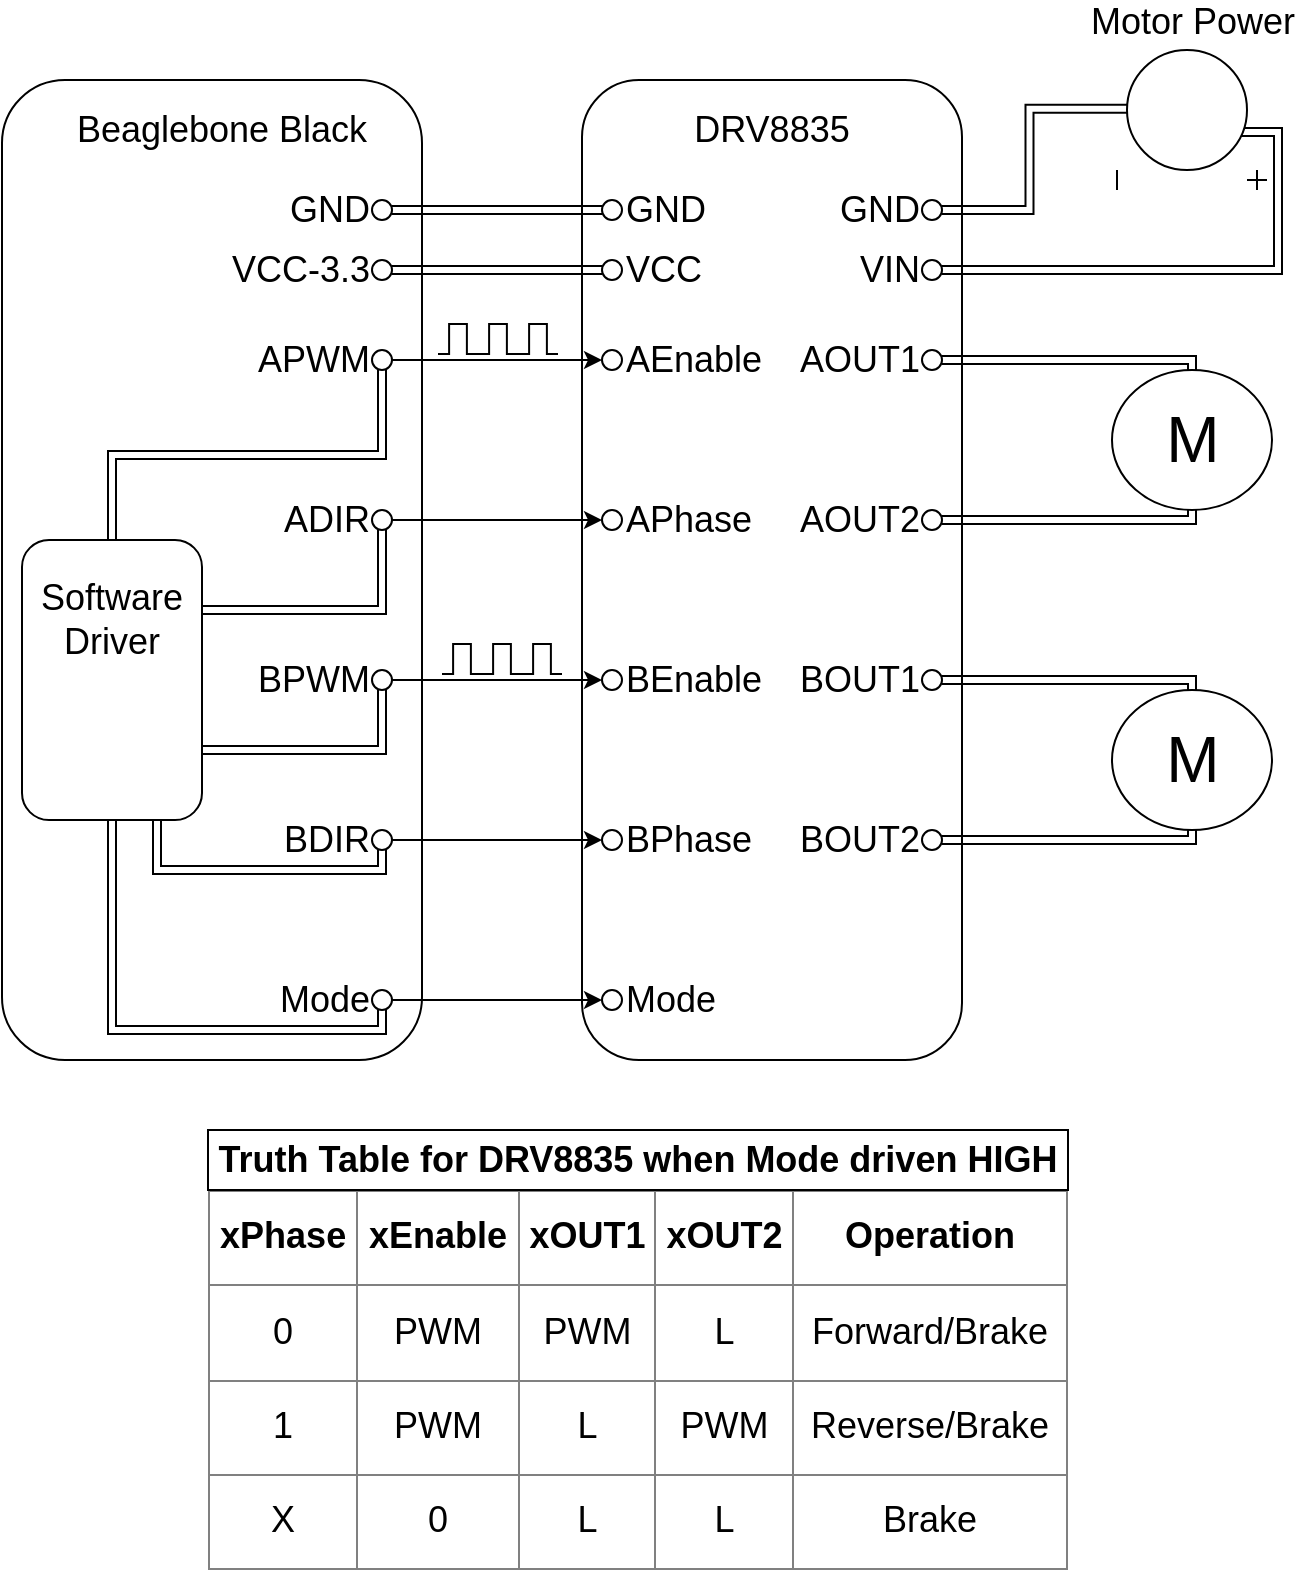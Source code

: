 <mxfile pages="2" version="11.2.8" type="device"><diagram name="Overview" id="16e2658f-23c8-b752-8be9-c03fbebb8bbe"><mxGraphModel dx="1408" dy="755" grid="1" gridSize="10" guides="1" tooltips="1" connect="1" arrows="1" fold="1" page="1" pageScale="1" pageWidth="1100" pageHeight="850" background="#ffffff" math="0" shadow="0"><root><mxCell id="0"/><mxCell id="1" parent="0"/><mxCell id="n3N3gcS-neXNBcofQQVS-1" value="" style="rounded=1;whiteSpace=wrap;html=1;" parent="1" vertex="1"><mxGeometry x="232" y="85" width="210" height="490" as="geometry"/></mxCell><mxCell id="n3N3gcS-neXNBcofQQVS-2" value="Beaglebone Black" style="text;html=1;strokeColor=none;fillColor=none;align=center;verticalAlign=middle;whiteSpace=wrap;rounded=0;fontSize=18;" parent="1" vertex="1"><mxGeometry x="262" y="95" width="160" height="30" as="geometry"/></mxCell><mxCell id="n3N3gcS-neXNBcofQQVS-3" value="APWM" style="verticalLabelPosition=middle;shadow=0;dashed=0;align=right;fillColor=#ffffff;strokeColor=#000000;html=1;verticalAlign=middle;strokeWidth=1;shape=ellipse;fontSize=18;labelPosition=left;" parent="1" vertex="1"><mxGeometry x="417" y="220" width="10" height="10" as="geometry"/></mxCell><mxCell id="n3N3gcS-neXNBcofQQVS-5" value="ADIR" style="verticalLabelPosition=middle;shadow=0;dashed=0;align=right;fillColor=#ffffff;strokeColor=#000000;html=1;verticalAlign=middle;strokeWidth=1;shape=ellipse;fontSize=18;labelPosition=left;" parent="1" vertex="1"><mxGeometry x="417" y="300" width="10" height="10" as="geometry"/></mxCell><mxCell id="n3N3gcS-neXNBcofQQVS-6" value="BPWM" style="verticalLabelPosition=middle;shadow=0;dashed=0;align=right;fillColor=#ffffff;strokeColor=#000000;html=1;verticalAlign=middle;strokeWidth=1;shape=ellipse;fontSize=18;labelPosition=left;" parent="1" vertex="1"><mxGeometry x="417" y="380" width="10" height="10" as="geometry"/></mxCell><mxCell id="n3N3gcS-neXNBcofQQVS-7" value="BDIR" style="verticalLabelPosition=middle;shadow=0;dashed=0;align=right;fillColor=#ffffff;strokeColor=#000000;html=1;verticalAlign=middle;strokeWidth=1;shape=ellipse;fontSize=18;labelPosition=left;" parent="1" vertex="1"><mxGeometry x="417" y="460" width="10" height="10" as="geometry"/></mxCell><mxCell id="n3N3gcS-neXNBcofQQVS-38" style="edgeStyle=orthogonalEdgeStyle;rounded=0;orthogonalLoop=1;jettySize=auto;html=1;exitX=0.75;exitY=1;exitDx=0;exitDy=0;entryX=0.5;entryY=1;entryDx=0;entryDy=0;fontSize=18;shape=link;" parent="1" source="n3N3gcS-neXNBcofQQVS-11" target="n3N3gcS-neXNBcofQQVS-7" edge="1"><mxGeometry relative="1" as="geometry"><Array as="points"><mxPoint x="310" y="480"/><mxPoint x="422" y="480"/></Array></mxGeometry></mxCell><mxCell id="n3N3gcS-neXNBcofQQVS-39" style="edgeStyle=orthogonalEdgeStyle;rounded=0;orthogonalLoop=1;jettySize=auto;html=1;exitX=0.5;exitY=1;exitDx=0;exitDy=0;entryX=0.5;entryY=1;entryDx=0;entryDy=0;fontSize=18;shape=link;" parent="1" source="n3N3gcS-neXNBcofQQVS-11" target="n3N3gcS-neXNBcofQQVS-15" edge="1"><mxGeometry relative="1" as="geometry"><Array as="points"><mxPoint x="287" y="560"/><mxPoint x="422" y="560"/></Array></mxGeometry></mxCell><mxCell id="n3N3gcS-neXNBcofQQVS-41" style="edgeStyle=orthogonalEdgeStyle;rounded=0;orthogonalLoop=1;jettySize=auto;html=1;exitX=1;exitY=0.25;exitDx=0;exitDy=0;entryX=0.5;entryY=1;entryDx=0;entryDy=0;fontSize=18;shape=link;" parent="1" source="n3N3gcS-neXNBcofQQVS-11" target="n3N3gcS-neXNBcofQQVS-5" edge="1"><mxGeometry relative="1" as="geometry"/></mxCell><mxCell id="n3N3gcS-neXNBcofQQVS-42" style="edgeStyle=orthogonalEdgeStyle;rounded=0;orthogonalLoop=1;jettySize=auto;html=1;exitX=1;exitY=0.75;exitDx=0;exitDy=0;entryX=0.5;entryY=1;entryDx=0;entryDy=0;fontSize=18;shape=link;" parent="1" source="n3N3gcS-neXNBcofQQVS-11" target="n3N3gcS-neXNBcofQQVS-6" edge="1"><mxGeometry relative="1" as="geometry"><Array as="points"><mxPoint x="422" y="420"/></Array></mxGeometry></mxCell><mxCell id="n3N3gcS-neXNBcofQQVS-43" style="edgeStyle=orthogonalEdgeStyle;rounded=0;orthogonalLoop=1;jettySize=auto;html=1;exitX=0.5;exitY=0;exitDx=0;exitDy=0;entryX=0.5;entryY=1;entryDx=0;entryDy=0;fontSize=18;shape=link;" parent="1" source="n3N3gcS-neXNBcofQQVS-11" target="n3N3gcS-neXNBcofQQVS-3" edge="1"><mxGeometry relative="1" as="geometry"/></mxCell><mxCell id="n3N3gcS-neXNBcofQQVS-11" value="" style="rounded=1;whiteSpace=wrap;html=1;fontSize=18;" parent="1" vertex="1"><mxGeometry x="242" y="315" width="90" height="140" as="geometry"/></mxCell><mxCell id="n3N3gcS-neXNBcofQQVS-12" value="&lt;div&gt;Software&lt;/div&gt;&lt;div&gt;Driver&lt;/div&gt;" style="text;html=1;strokeColor=none;fillColor=none;align=center;verticalAlign=middle;whiteSpace=wrap;rounded=0;fontSize=18;" parent="1" vertex="1"><mxGeometry x="252" y="330" width="70" height="50" as="geometry"/></mxCell><mxCell id="n3N3gcS-neXNBcofQQVS-14" value="" style="rounded=1;whiteSpace=wrap;html=1;fontSize=18;" parent="1" vertex="1"><mxGeometry x="522" y="85" width="190" height="490" as="geometry"/></mxCell><mxCell id="n3N3gcS-neXNBcofQQVS-37" style="edgeStyle=orthogonalEdgeStyle;rounded=0;orthogonalLoop=1;jettySize=auto;html=1;exitX=1;exitY=0.5;exitDx=0;exitDy=0;entryX=0;entryY=0.5;entryDx=0;entryDy=0;fontSize=18;" parent="1" source="n3N3gcS-neXNBcofQQVS-15" target="n3N3gcS-neXNBcofQQVS-20" edge="1"><mxGeometry relative="1" as="geometry"/></mxCell><mxCell id="n3N3gcS-neXNBcofQQVS-15" value="Mode " style="verticalLabelPosition=middle;shadow=0;dashed=0;align=right;fillColor=#ffffff;strokeColor=#000000;html=1;verticalAlign=middle;strokeWidth=1;shape=ellipse;fontSize=18;labelPosition=left;" parent="1" vertex="1"><mxGeometry x="417" y="540" width="10" height="10" as="geometry"/></mxCell><mxCell id="n3N3gcS-neXNBcofQQVS-16" value="AEnable" style="verticalLabelPosition=middle;shadow=0;dashed=0;align=left;fillColor=#ffffff;strokeColor=#000000;html=1;verticalAlign=middle;strokeWidth=1;shape=ellipse;fontSize=18;labelPosition=right;" parent="1" vertex="1"><mxGeometry x="532" y="220" width="10" height="10" as="geometry"/></mxCell><mxCell id="n3N3gcS-neXNBcofQQVS-17" value="APhase" style="verticalLabelPosition=middle;shadow=0;dashed=0;align=left;fillColor=#ffffff;strokeColor=#000000;html=1;verticalAlign=middle;strokeWidth=1;shape=ellipse;fontSize=18;labelPosition=right;" parent="1" vertex="1"><mxGeometry x="532" y="300" width="10" height="10" as="geometry"/></mxCell><mxCell id="n3N3gcS-neXNBcofQQVS-18" value="BEnable" style="verticalLabelPosition=middle;shadow=0;dashed=0;align=left;fillColor=#ffffff;strokeColor=#000000;html=1;verticalAlign=middle;strokeWidth=1;shape=ellipse;fontSize=18;labelPosition=right;" parent="1" vertex="1"><mxGeometry x="532" y="380" width="10" height="10" as="geometry"/></mxCell><mxCell id="n3N3gcS-neXNBcofQQVS-19" value="BPhase" style="verticalLabelPosition=middle;shadow=0;dashed=0;align=left;fillColor=#ffffff;strokeColor=#000000;html=1;verticalAlign=middle;strokeWidth=1;shape=ellipse;fontSize=18;labelPosition=right;" parent="1" vertex="1"><mxGeometry x="532" y="460" width="10" height="10" as="geometry"/></mxCell><mxCell id="n3N3gcS-neXNBcofQQVS-20" value="Mode" style="verticalLabelPosition=middle;shadow=0;dashed=0;align=left;fillColor=#ffffff;strokeColor=#000000;html=1;verticalAlign=middle;strokeWidth=1;shape=ellipse;fontSize=18;labelPosition=right;" parent="1" vertex="1"><mxGeometry x="532" y="540" width="10" height="10" as="geometry"/></mxCell><mxCell id="n3N3gcS-neXNBcofQQVS-21" value="AOUT1" style="verticalLabelPosition=middle;shadow=0;dashed=0;align=right;fillColor=#ffffff;strokeColor=#000000;html=1;verticalAlign=middle;strokeWidth=1;shape=ellipse;fontSize=18;labelPosition=left;" parent="1" vertex="1"><mxGeometry x="692" y="220" width="10" height="10" as="geometry"/></mxCell><mxCell id="n3N3gcS-neXNBcofQQVS-22" value="AOUT2" style="verticalLabelPosition=middle;shadow=0;dashed=0;align=right;fillColor=#ffffff;strokeColor=#000000;html=1;verticalAlign=middle;strokeWidth=1;shape=ellipse;fontSize=18;labelPosition=left;" parent="1" vertex="1"><mxGeometry x="692" y="300" width="10" height="10" as="geometry"/></mxCell><mxCell id="n3N3gcS-neXNBcofQQVS-23" value="BOUT1" style="verticalLabelPosition=middle;shadow=0;dashed=0;align=right;fillColor=#ffffff;strokeColor=#000000;html=1;verticalAlign=middle;strokeWidth=1;shape=ellipse;fontSize=18;labelPosition=left;" parent="1" vertex="1"><mxGeometry x="692" y="380" width="10" height="10" as="geometry"/></mxCell><mxCell id="n3N3gcS-neXNBcofQQVS-24" value="BOUT2" style="verticalLabelPosition=middle;shadow=0;dashed=0;align=right;fillColor=#ffffff;strokeColor=#000000;html=1;verticalAlign=middle;strokeWidth=1;shape=ellipse;fontSize=18;labelPosition=left;" parent="1" vertex="1"><mxGeometry x="692" y="460" width="10" height="10" as="geometry"/></mxCell><mxCell id="n3N3gcS-neXNBcofQQVS-33" style="edgeStyle=orthogonalEdgeStyle;rounded=0;orthogonalLoop=1;jettySize=auto;html=1;exitX=1;exitY=0.5;exitDx=0;exitDy=0;entryX=0;entryY=0.5;entryDx=0;entryDy=0;fontSize=18;" parent="1" source="n3N3gcS-neXNBcofQQVS-5" target="n3N3gcS-neXNBcofQQVS-17" edge="1"><mxGeometry relative="1" as="geometry"/></mxCell><mxCell id="n3N3gcS-neXNBcofQQVS-34" style="edgeStyle=orthogonalEdgeStyle;rounded=0;orthogonalLoop=1;jettySize=auto;html=1;exitX=1;exitY=0.5;exitDx=0;exitDy=0;entryX=0;entryY=0.5;entryDx=0;entryDy=0;fontSize=18;" parent="1" source="n3N3gcS-neXNBcofQQVS-3" target="n3N3gcS-neXNBcofQQVS-16" edge="1"><mxGeometry relative="1" as="geometry"/></mxCell><mxCell id="n3N3gcS-neXNBcofQQVS-35" style="edgeStyle=orthogonalEdgeStyle;rounded=0;orthogonalLoop=1;jettySize=auto;html=1;exitX=1;exitY=0.5;exitDx=0;exitDy=0;entryX=0;entryY=0.5;entryDx=0;entryDy=0;fontSize=18;" parent="1" source="n3N3gcS-neXNBcofQQVS-6" target="n3N3gcS-neXNBcofQQVS-18" edge="1"><mxGeometry relative="1" as="geometry"/></mxCell><mxCell id="n3N3gcS-neXNBcofQQVS-36" style="edgeStyle=orthogonalEdgeStyle;rounded=0;orthogonalLoop=1;jettySize=auto;html=1;exitX=1;exitY=0.5;exitDx=0;exitDy=0;entryX=0;entryY=0.5;entryDx=0;entryDy=0;fontSize=18;" parent="1" source="n3N3gcS-neXNBcofQQVS-7" target="n3N3gcS-neXNBcofQQVS-19" edge="1"><mxGeometry relative="1" as="geometry"/></mxCell><mxCell id="n3N3gcS-neXNBcofQQVS-71" style="edgeStyle=orthogonalEdgeStyle;shape=link;rounded=0;orthogonalLoop=1;jettySize=auto;html=1;exitX=1;exitY=0.5;exitDx=0;exitDy=0;entryX=0;entryY=0.5;entryDx=0;entryDy=0;fontSize=18;" parent="1" source="n3N3gcS-neXNBcofQQVS-48" target="n3N3gcS-neXNBcofQQVS-53" edge="1"><mxGeometry relative="1" as="geometry"/></mxCell><mxCell id="n3N3gcS-neXNBcofQQVS-48" value="VCC-3.3" style="verticalLabelPosition=middle;shadow=0;dashed=0;align=right;fillColor=#ffffff;strokeColor=#000000;html=1;verticalAlign=middle;strokeWidth=1;shape=ellipse;fontSize=18;labelPosition=left;" parent="1" vertex="1"><mxGeometry x="417" y="175" width="10" height="10" as="geometry"/></mxCell><mxCell id="n3N3gcS-neXNBcofQQVS-53" value="VCC" style="verticalLabelPosition=middle;shadow=0;dashed=0;align=left;fillColor=#ffffff;strokeColor=#000000;html=1;verticalAlign=middle;strokeWidth=1;shape=ellipse;fontSize=18;labelPosition=right;" parent="1" vertex="1"><mxGeometry x="532" y="175" width="10" height="10" as="geometry"/></mxCell><mxCell id="n3N3gcS-neXNBcofQQVS-70" style="edgeStyle=orthogonalEdgeStyle;shape=link;rounded=0;orthogonalLoop=1;jettySize=auto;html=1;exitX=1;exitY=0.5;exitDx=0;exitDy=0;entryX=0;entryY=0.5;entryDx=0;entryDy=0;fontSize=18;" parent="1" source="n3N3gcS-neXNBcofQQVS-49" target="n3N3gcS-neXNBcofQQVS-51" edge="1"><mxGeometry relative="1" as="geometry"/></mxCell><mxCell id="n3N3gcS-neXNBcofQQVS-49" value="GND" style="verticalLabelPosition=middle;shadow=0;dashed=0;align=right;fillColor=#ffffff;strokeColor=#000000;html=1;verticalAlign=middle;strokeWidth=1;shape=ellipse;fontSize=18;labelPosition=left;" parent="1" vertex="1"><mxGeometry x="417" y="145" width="10" height="10" as="geometry"/></mxCell><mxCell id="n3N3gcS-neXNBcofQQVS-51" value="GND" style="verticalLabelPosition=middle;shadow=0;dashed=0;align=left;fillColor=#ffffff;strokeColor=#000000;html=1;verticalAlign=middle;strokeWidth=1;shape=ellipse;fontSize=18;labelPosition=right;" parent="1" vertex="1"><mxGeometry x="532" y="145" width="10" height="10" as="geometry"/></mxCell><mxCell id="n3N3gcS-neXNBcofQQVS-55" value="DRV8835" style="text;html=1;strokeColor=none;fillColor=none;align=center;verticalAlign=middle;whiteSpace=wrap;rounded=0;fontSize=18;" parent="1" vertex="1"><mxGeometry x="542" y="100" width="150" height="20" as="geometry"/></mxCell><mxCell id="n3N3gcS-neXNBcofQQVS-58" value="VIN" style="verticalLabelPosition=middle;shadow=0;dashed=0;align=right;fillColor=#ffffff;strokeColor=#000000;html=1;verticalAlign=middle;strokeWidth=1;shape=ellipse;fontSize=18;labelPosition=left;" parent="1" vertex="1"><mxGeometry x="692" y="175" width="10" height="10" as="geometry"/></mxCell><mxCell id="n3N3gcS-neXNBcofQQVS-59" value="GND" style="verticalLabelPosition=middle;shadow=0;dashed=0;align=right;fillColor=#ffffff;strokeColor=#000000;html=1;verticalAlign=middle;strokeWidth=1;shape=ellipse;fontSize=18;labelPosition=left;" parent="1" vertex="1"><mxGeometry x="692" y="145" width="10" height="10" as="geometry"/></mxCell><mxCell id="n3N3gcS-neXNBcofQQVS-81" style="edgeStyle=orthogonalEdgeStyle;shape=link;rounded=0;orthogonalLoop=1;jettySize=auto;html=1;exitX=0.58;exitY=0.135;exitDx=0;exitDy=0;exitPerimeter=0;entryX=1;entryY=0.5;entryDx=0;entryDy=0;fontSize=18;" parent="1" source="n3N3gcS-neXNBcofQQVS-63" target="n3N3gcS-neXNBcofQQVS-59" edge="1"><mxGeometry relative="1" as="geometry"/></mxCell><mxCell id="n3N3gcS-neXNBcofQQVS-82" style="edgeStyle=orthogonalEdgeStyle;shape=link;rounded=0;orthogonalLoop=1;jettySize=auto;html=1;exitX=0.571;exitY=0.727;exitDx=0;exitDy=0;exitPerimeter=0;entryX=1;entryY=0.5;entryDx=0;entryDy=0;fontSize=18;" parent="1" source="n3N3gcS-neXNBcofQQVS-63" target="n3N3gcS-neXNBcofQQVS-58" edge="1"><mxGeometry relative="1" as="geometry"><Array as="points"><mxPoint x="844" y="111"/><mxPoint x="870" y="111"/><mxPoint x="870" y="180"/></Array></mxGeometry></mxCell><mxCell id="n3N3gcS-neXNBcofQQVS-63" value="Motor Power" style="pointerEvents=1;verticalLabelPosition=top;shadow=0;dashed=0;align=center;fillColor=#ffffff;html=1;verticalAlign=bottom;strokeWidth=1;shape=mxgraph.electrical.signal_sources.dc_source_1;fontSize=18;labelPosition=center;flipH=0;flipV=1;direction=south;" parent="1" vertex="1"><mxGeometry x="789.5" y="70" width="75" height="70" as="geometry"/></mxCell><mxCell id="n3N3gcS-neXNBcofQQVS-73" style="edgeStyle=orthogonalEdgeStyle;shape=link;rounded=0;orthogonalLoop=1;jettySize=auto;html=1;exitX=0.5;exitY=1;exitDx=0;exitDy=0;entryX=1;entryY=0.5;entryDx=0;entryDy=0;fontSize=18;" parent="1" source="n3N3gcS-neXNBcofQQVS-72" target="n3N3gcS-neXNBcofQQVS-22" edge="1"><mxGeometry relative="1" as="geometry"><Array as="points"><mxPoint x="792" y="305"/><mxPoint x="792" y="305"/></Array></mxGeometry></mxCell><mxCell id="n3N3gcS-neXNBcofQQVS-74" style="edgeStyle=orthogonalEdgeStyle;shape=link;rounded=0;orthogonalLoop=1;jettySize=auto;html=1;exitX=0.5;exitY=0;exitDx=0;exitDy=0;entryX=1;entryY=0.5;entryDx=0;entryDy=0;fontSize=18;" parent="1" source="n3N3gcS-neXNBcofQQVS-72" target="n3N3gcS-neXNBcofQQVS-21" edge="1"><mxGeometry relative="1" as="geometry"><Array as="points"><mxPoint x="827" y="225"/></Array></mxGeometry></mxCell><mxCell id="n3N3gcS-neXNBcofQQVS-72" value="M" style="verticalLabelPosition=middle;shadow=0;dashed=0;align=center;fillColor=#ffffff;html=1;verticalAlign=middle;strokeWidth=1;shape=ellipse;fontSize=32;fontColor=#000000;perimeter=ellipsePerimeter;" parent="1" vertex="1"><mxGeometry x="787" y="230" width="80" height="70" as="geometry"/></mxCell><mxCell id="n3N3gcS-neXNBcofQQVS-76" style="edgeStyle=orthogonalEdgeStyle;shape=link;rounded=0;orthogonalLoop=1;jettySize=auto;html=1;exitX=0.5;exitY=0;exitDx=0;exitDy=0;entryX=1;entryY=0.5;entryDx=0;entryDy=0;fontSize=18;" parent="1" source="n3N3gcS-neXNBcofQQVS-75" target="n3N3gcS-neXNBcofQQVS-23" edge="1"><mxGeometry relative="1" as="geometry"><Array as="points"><mxPoint x="782" y="385"/><mxPoint x="782" y="385"/></Array></mxGeometry></mxCell><mxCell id="n3N3gcS-neXNBcofQQVS-77" style="edgeStyle=orthogonalEdgeStyle;shape=link;rounded=0;orthogonalLoop=1;jettySize=auto;html=1;exitX=0.5;exitY=1;exitDx=0;exitDy=0;entryX=1;entryY=0.5;entryDx=0;entryDy=0;fontSize=18;" parent="1" source="n3N3gcS-neXNBcofQQVS-75" target="n3N3gcS-neXNBcofQQVS-24" edge="1"><mxGeometry relative="1" as="geometry"><Array as="points"><mxPoint x="827" y="465"/></Array></mxGeometry></mxCell><mxCell id="n3N3gcS-neXNBcofQQVS-75" value="M" style="verticalLabelPosition=middle;shadow=0;dashed=0;align=center;fillColor=#ffffff;html=1;verticalAlign=middle;strokeWidth=1;shape=ellipse;fontSize=32;fontColor=#000000;perimeter=ellipsePerimeter;" parent="1" vertex="1"><mxGeometry x="787" y="390" width="80" height="70" as="geometry"/></mxCell><mxCell id="n3N3gcS-neXNBcofQQVS-79" value="&lt;table style=&quot;width: 100% ; height: 100% ; border-collapse: collapse&quot; width=&quot;100%&quot; border=&quot;1&quot;&gt;&lt;tbody&gt;&lt;tr&gt;&lt;td align=&quot;center&quot;&gt;&lt;b&gt;xPhase&lt;br&gt;&lt;/b&gt;&lt;/td&gt;&lt;td align=&quot;center&quot;&gt;&lt;b&gt;xEnable&lt;/b&gt;&lt;/td&gt;&lt;td align=&quot;center&quot;&gt;&lt;b&gt;xOUT1&lt;/b&gt;&lt;/td&gt;&lt;td align=&quot;center&quot;&gt;&lt;b&gt;xOUT2&lt;br&gt;&lt;/b&gt;&lt;/td&gt;&lt;td align=&quot;center&quot;&gt;&lt;b&gt;Operation&lt;br&gt;&lt;/b&gt;&lt;/td&gt;&lt;/tr&gt;&lt;tr&gt;&lt;td align=&quot;center&quot;&gt;0&lt;/td&gt;&lt;td align=&quot;center&quot;&gt;PWM&lt;br&gt;&lt;/td&gt;&lt;td align=&quot;center&quot;&gt;PWM&lt;/td&gt;&lt;td align=&quot;center&quot;&gt;L&lt;br&gt;&lt;/td&gt;&lt;td align=&quot;center&quot;&gt;Forward/Brake&lt;br&gt;&lt;/td&gt;&lt;/tr&gt;&lt;tr&gt;&lt;td align=&quot;center&quot;&gt;1&lt;/td&gt;&lt;td align=&quot;center&quot;&gt;PWM&lt;br&gt;&lt;/td&gt;&lt;td align=&quot;center&quot;&gt;L&lt;/td&gt;&lt;td align=&quot;center&quot;&gt;PWM&lt;br&gt;&lt;/td&gt;&lt;td align=&quot;center&quot;&gt;Reverse/Brake&lt;br&gt;&lt;/td&gt;&lt;/tr&gt;&lt;tr&gt;&lt;td align=&quot;center&quot;&gt;X&lt;br&gt;&lt;/td&gt;&lt;td align=&quot;center&quot;&gt;0&lt;br&gt;&lt;/td&gt;&lt;td align=&quot;center&quot;&gt;L&lt;br&gt;&lt;/td&gt;&lt;td align=&quot;center&quot;&gt;L&lt;br&gt;&lt;/td&gt;&lt;td align=&quot;center&quot;&gt;Brake&lt;br&gt;&lt;/td&gt;&lt;/tr&gt;&lt;/tbody&gt;&lt;/table&gt;" style="text;html=1;strokeColor=none;fillColor=none;overflow=fill;fontSize=18;" parent="1" vertex="1"><mxGeometry x="335" y="640" width="430" height="190" as="geometry"/></mxCell><mxCell id="n3N3gcS-neXNBcofQQVS-80" value="Truth Table for DRV8835 when Mode driven HIGH" style="rounded=0;whiteSpace=wrap;html=1;fontSize=18;fontStyle=1" parent="1" vertex="1"><mxGeometry x="335" y="610" width="430" height="30" as="geometry"/></mxCell><mxCell id="DqoRCkYPFnmO6ZFLMasQ-1" value="" style="pointerEvents=1;verticalLabelPosition=bottom;shadow=0;dashed=0;align=center;fillColor=#ffffff;html=1;verticalAlign=top;strokeWidth=1;shape=mxgraph.electrical.waveforms.pulse_1;fontSize=18;fontColor=none;" parent="1" vertex="1"><mxGeometry x="450" y="207" width="20" height="15" as="geometry"/></mxCell><mxCell id="DqoRCkYPFnmO6ZFLMasQ-2" value="" style="pointerEvents=1;verticalLabelPosition=bottom;shadow=0;dashed=0;align=center;fillColor=#ffffff;html=1;verticalAlign=top;strokeWidth=1;shape=mxgraph.electrical.waveforms.pulse_1;fontSize=18;fontColor=none;" parent="1" vertex="1"><mxGeometry x="490" y="207" width="20" height="15" as="geometry"/></mxCell><mxCell id="DqoRCkYPFnmO6ZFLMasQ-5" value="" style="pointerEvents=1;verticalLabelPosition=bottom;shadow=0;dashed=0;align=center;fillColor=#ffffff;html=1;verticalAlign=top;strokeWidth=1;shape=mxgraph.electrical.waveforms.pulse_1;fontSize=18;fontColor=none;" parent="1" vertex="1"><mxGeometry x="470" y="207" width="20" height="15" as="geometry"/></mxCell><mxCell id="DqoRCkYPFnmO6ZFLMasQ-12" value="" style="pointerEvents=1;verticalLabelPosition=bottom;shadow=0;dashed=0;align=center;fillColor=#ffffff;html=1;verticalAlign=top;strokeWidth=1;shape=mxgraph.electrical.waveforms.pulse_1;fontSize=18;fontColor=none;" parent="1" vertex="1"><mxGeometry x="452" y="367" width="20" height="15" as="geometry"/></mxCell><mxCell id="DqoRCkYPFnmO6ZFLMasQ-13" value="" style="pointerEvents=1;verticalLabelPosition=bottom;shadow=0;dashed=0;align=center;fillColor=#ffffff;html=1;verticalAlign=top;strokeWidth=1;shape=mxgraph.electrical.waveforms.pulse_1;fontSize=18;fontColor=none;" parent="1" vertex="1"><mxGeometry x="492" y="367" width="20" height="15" as="geometry"/></mxCell><mxCell id="DqoRCkYPFnmO6ZFLMasQ-14" value="" style="pointerEvents=1;verticalLabelPosition=bottom;shadow=0;dashed=0;align=center;fillColor=#ffffff;html=1;verticalAlign=top;strokeWidth=1;shape=mxgraph.electrical.waveforms.pulse_1;fontSize=18;fontColor=none;" parent="1" vertex="1"><mxGeometry x="472" y="367" width="20" height="15" as="geometry"/></mxCell></root></mxGraphModel></diagram><diagram id="1Nqbom88f4m4B3IgkxSB" name="Software-Driver"><mxGraphModel dx="1408" dy="755" grid="1" gridSize="10" guides="1" tooltips="1" connect="1" arrows="1" fold="1" page="1" pageScale="1" pageWidth="850" pageHeight="1100" math="0" shadow="0"><root><mxCell id="w_u8c4IGcjK1e_xS44us-0"/><mxCell id="w_u8c4IGcjK1e_xS44us-1" parent="w_u8c4IGcjK1e_xS44us-0"/><mxCell id="w_u8c4IGcjK1e_xS44us-17" value="peripherals" style="shape=folder;fontStyle=1;spacingTop=10;tabWidth=40;tabHeight=14;tabPosition=left;html=1;fontSize=18;align=left;verticalAlign=top;" vertex="1" parent="w_u8c4IGcjK1e_xS44us-1"><mxGeometry x="100" y="90" width="650" height="360" as="geometry"/></mxCell><mxCell id="w_u8c4IGcjK1e_xS44us-3" value="DCMotor" style="swimlane;fontStyle=1;align=center;verticalAlign=middle;childLayout=stackLayout;horizontal=1;startSize=26;horizontalStack=0;resizeParent=1;resizeParentMax=0;resizeLast=0;collapsible=1;marginBottom=0;fontSize=18;" vertex="1" parent="w_u8c4IGcjK1e_xS44us-1"><mxGeometry x="120" y="146" width="280" height="114" as="geometry"><mxRectangle x="90" y="200" width="100" height="30" as="alternateBounds"/></mxGeometry></mxCell><mxCell id="w_u8c4IGcjK1e_xS44us-4" value="+ channel: GPIO pin&#xA;+ select: GPIO pin&#xA;+ map: Duty Cycle dict&#xA;" style="text;strokeColor=none;fillColor=none;align=left;verticalAlign=top;spacingLeft=4;spacingRight=4;overflow=hidden;rotatable=0;points=[[0,0.5],[1,0.5]];portConstraint=eastwest;" vertex="1" parent="w_u8c4IGcjK1e_xS44us-3"><mxGeometry y="26" width="280" height="54" as="geometry"/></mxCell><mxCell id="w_u8c4IGcjK1e_xS44us-5" value="" style="line;strokeWidth=1;fillColor=none;align=left;verticalAlign=middle;spacingTop=-1;spacingLeft=3;spacingRight=3;rotatable=0;labelPosition=right;points=[];portConstraint=eastwest;" vertex="1" parent="w_u8c4IGcjK1e_xS44us-3"><mxGeometry y="80" width="280" height="8" as="geometry"/></mxCell><mxCell id="w_u8c4IGcjK1e_xS44us-6" value="+ set_speed(MotorSpeedEnum, int): void" style="text;strokeColor=none;fillColor=none;align=left;verticalAlign=top;spacingLeft=4;spacingRight=4;overflow=hidden;rotatable=0;points=[[0,0.5],[1,0.5]];portConstraint=eastwest;" vertex="1" parent="w_u8c4IGcjK1e_xS44us-3"><mxGeometry y="88" width="280" height="26" as="geometry"/></mxCell><mxCell id="w_u8c4IGcjK1e_xS44us-7" value="MotorSpeedEnum" style="swimlane;fontStyle=0;childLayout=stackLayout;horizontal=1;startSize=26;fillColor=none;horizontalStack=0;resizeParent=1;resizeParentMax=0;resizeLast=0;collapsible=1;marginBottom=0;fontSize=18;" vertex="1" parent="w_u8c4IGcjK1e_xS44us-1"><mxGeometry x="490" y="144" width="210" height="110" as="geometry"/></mxCell><mxCell id="w_u8c4IGcjK1e_xS44us-9" value="+ STOP: Enum&#xA;+ SLOW:Enum&#xA;+ PATROL: Enum&#xA;+ FAST: Enum&#xA;+ TURN: Enum&#xA;" style="text;strokeColor=none;fillColor=none;align=left;verticalAlign=middle;spacingLeft=4;spacingRight=4;overflow=hidden;rotatable=0;points=[[0,0.5],[1,0.5]];portConstraint=eastwest;" vertex="1" parent="w_u8c4IGcjK1e_xS44us-7"><mxGeometry y="26" width="210" height="84" as="geometry"/></mxCell><mxCell id="w_u8c4IGcjK1e_xS44us-12" value="" style="endArrow=open;startArrow=circlePlus;endFill=0;startFill=0;endSize=8;html=1;fontSize=18;exitX=1;exitY=0.25;exitDx=0;exitDy=0;entryX=0;entryY=0.048;entryDx=0;entryDy=0;entryPerimeter=0;" edge="1" parent="w_u8c4IGcjK1e_xS44us-1" source="w_u8c4IGcjK1e_xS44us-3" target="w_u8c4IGcjK1e_xS44us-9"><mxGeometry width="160" relative="1" as="geometry"><mxPoint x="400" y="52" as="sourcePoint"/><mxPoint x="560" y="52" as="targetPoint"/></mxGeometry></mxCell><mxCell id="w_u8c4IGcjK1e_xS44us-13" value="dc_motor_driver" style="swimlane;fontStyle=1;align=center;verticalAlign=middle;childLayout=stackLayout;horizontal=1;startSize=26;horizontalStack=0;resizeParent=1;resizeParentMax=0;resizeLast=0;collapsible=1;marginBottom=0;fontSize=18;" vertex="1" parent="w_u8c4IGcjK1e_xS44us-1"><mxGeometry x="120" y="324" width="280" height="100" as="geometry"/></mxCell><mxCell id="w_u8c4IGcjK1e_xS44us-14" value="+ motors: list[DCMotor]" style="text;strokeColor=none;fillColor=none;align=left;verticalAlign=top;spacingLeft=4;spacingRight=4;overflow=hidden;rotatable=0;points=[[0,0.5],[1,0.5]];portConstraint=eastwest;" vertex="1" parent="w_u8c4IGcjK1e_xS44us-13"><mxGeometry y="26" width="280" height="26" as="geometry"/></mxCell><mxCell id="w_u8c4IGcjK1e_xS44us-15" value="" style="line;strokeWidth=1;fillColor=none;align=left;verticalAlign=middle;spacingTop=-1;spacingLeft=3;spacingRight=3;rotatable=0;labelPosition=right;points=[];portConstraint=eastwest;" vertex="1" parent="w_u8c4IGcjK1e_xS44us-13"><mxGeometry y="52" width="280" height="8" as="geometry"/></mxCell><mxCell id="w_u8c4IGcjK1e_xS44us-16" value="+ set_speed(MotorSpeedEnum, int): void&#xA;+ turn(int, TurnDirectionEnum): void" style="text;strokeColor=none;fillColor=none;align=left;verticalAlign=middle;spacingLeft=4;spacingRight=4;overflow=hidden;rotatable=0;points=[[0,0.5],[1,0.5]];portConstraint=eastwest;" vertex="1" parent="w_u8c4IGcjK1e_xS44us-13"><mxGeometry y="60" width="280" height="40" as="geometry"/></mxCell><mxCell id="w_u8c4IGcjK1e_xS44us-18" value="TurnDirectionEnum" style="swimlane;fontStyle=0;childLayout=stackLayout;horizontal=1;startSize=26;fillColor=none;horizontalStack=0;resizeParent=1;resizeParentMax=0;resizeLast=0;collapsible=1;marginBottom=0;fontSize=18;" vertex="1" parent="w_u8c4IGcjK1e_xS44us-1"><mxGeometry x="490" y="324" width="210" height="70" as="geometry"/></mxCell><mxCell id="w_u8c4IGcjK1e_xS44us-19" value="+ RIGHT: Enum&#xA;+ LEFT:Enum&#xA;" style="text;strokeColor=none;fillColor=none;align=left;verticalAlign=middle;spacingLeft=4;spacingRight=4;overflow=hidden;rotatable=0;points=[[0,0.5],[1,0.5]];portConstraint=eastwest;" vertex="1" parent="w_u8c4IGcjK1e_xS44us-18"><mxGeometry y="26" width="210" height="44" as="geometry"/></mxCell><mxCell id="w_u8c4IGcjK1e_xS44us-20" value="" style="endArrow=open;startArrow=circlePlus;endFill=0;startFill=0;endSize=8;html=1;fontSize=18;exitX=1;exitY=0.25;exitDx=0;exitDy=0;entryX=0;entryY=0;entryDx=0;entryDy=0;entryPerimeter=0;" edge="1" parent="w_u8c4IGcjK1e_xS44us-1" source="w_u8c4IGcjK1e_xS44us-13" target="w_u8c4IGcjK1e_xS44us-19"><mxGeometry width="160" relative="1" as="geometry"><mxPoint x="100" y="480" as="sourcePoint"/><mxPoint x="260" y="480" as="targetPoint"/></mxGeometry></mxCell><mxCell id="w_u8c4IGcjK1e_xS44us-21" value="Use" style="endArrow=open;endSize=12;dashed=1;html=1;fontSize=18;exitX=0.5;exitY=0;exitDx=0;exitDy=0;entryX=0.5;entryY=1;entryDx=0;entryDy=0;" edge="1" parent="w_u8c4IGcjK1e_xS44us-1" source="w_u8c4IGcjK1e_xS44us-13" target="w_u8c4IGcjK1e_xS44us-3"><mxGeometry width="160" relative="1" as="geometry"><mxPoint x="100" y="460" as="sourcePoint"/><mxPoint x="260" y="460" as="targetPoint"/></mxGeometry></mxCell></root></mxGraphModel></diagram></mxfile>